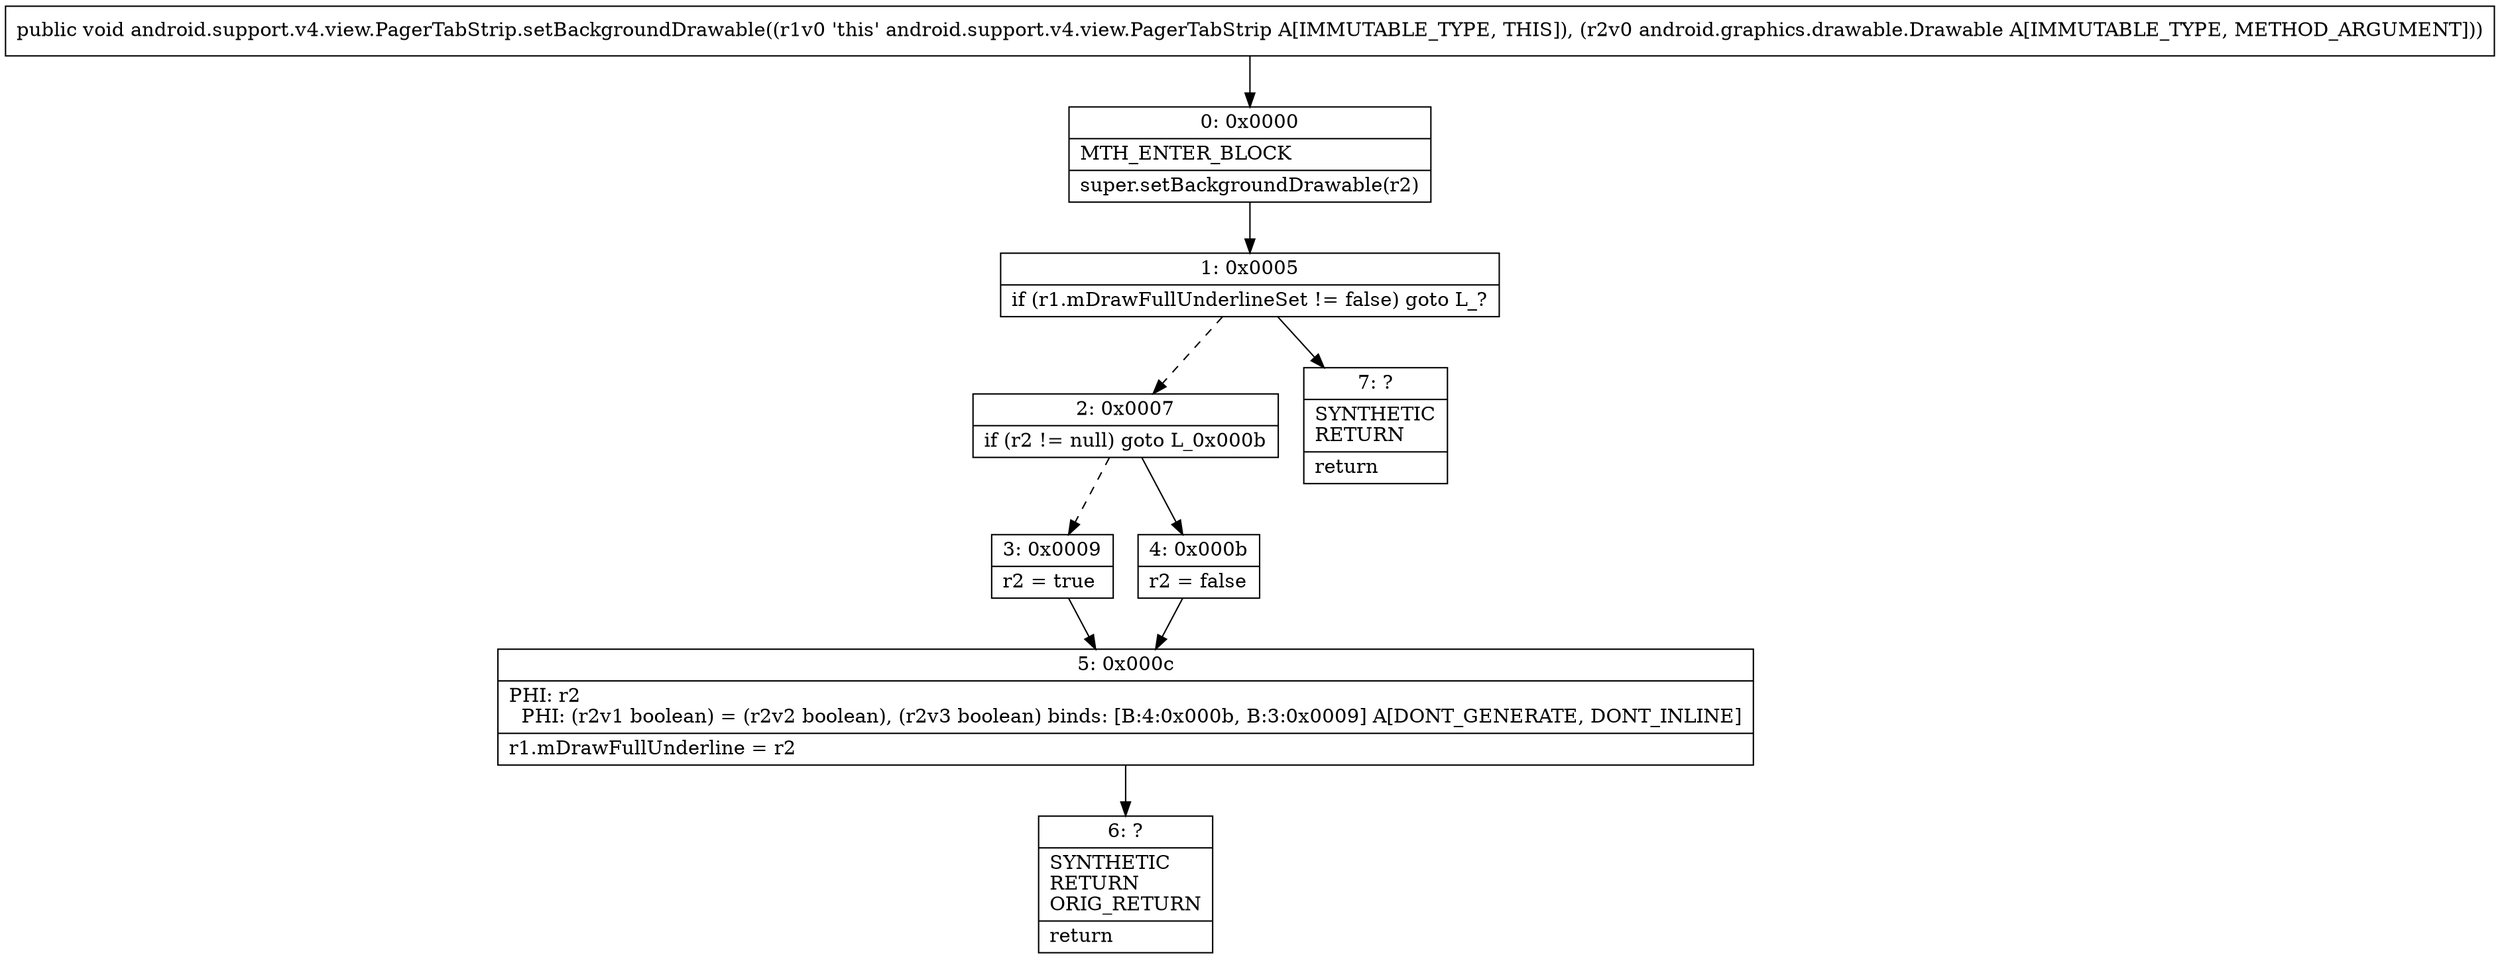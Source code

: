 digraph "CFG forandroid.support.v4.view.PagerTabStrip.setBackgroundDrawable(Landroid\/graphics\/drawable\/Drawable;)V" {
Node_0 [shape=record,label="{0\:\ 0x0000|MTH_ENTER_BLOCK\l|super.setBackgroundDrawable(r2)\l}"];
Node_1 [shape=record,label="{1\:\ 0x0005|if (r1.mDrawFullUnderlineSet != false) goto L_?\l}"];
Node_2 [shape=record,label="{2\:\ 0x0007|if (r2 != null) goto L_0x000b\l}"];
Node_3 [shape=record,label="{3\:\ 0x0009|r2 = true\l}"];
Node_4 [shape=record,label="{4\:\ 0x000b|r2 = false\l}"];
Node_5 [shape=record,label="{5\:\ 0x000c|PHI: r2 \l  PHI: (r2v1 boolean) = (r2v2 boolean), (r2v3 boolean) binds: [B:4:0x000b, B:3:0x0009] A[DONT_GENERATE, DONT_INLINE]\l|r1.mDrawFullUnderline = r2\l}"];
Node_6 [shape=record,label="{6\:\ ?|SYNTHETIC\lRETURN\lORIG_RETURN\l|return\l}"];
Node_7 [shape=record,label="{7\:\ ?|SYNTHETIC\lRETURN\l|return\l}"];
MethodNode[shape=record,label="{public void android.support.v4.view.PagerTabStrip.setBackgroundDrawable((r1v0 'this' android.support.v4.view.PagerTabStrip A[IMMUTABLE_TYPE, THIS]), (r2v0 android.graphics.drawable.Drawable A[IMMUTABLE_TYPE, METHOD_ARGUMENT])) }"];
MethodNode -> Node_0;
Node_0 -> Node_1;
Node_1 -> Node_2[style=dashed];
Node_1 -> Node_7;
Node_2 -> Node_3[style=dashed];
Node_2 -> Node_4;
Node_3 -> Node_5;
Node_4 -> Node_5;
Node_5 -> Node_6;
}


